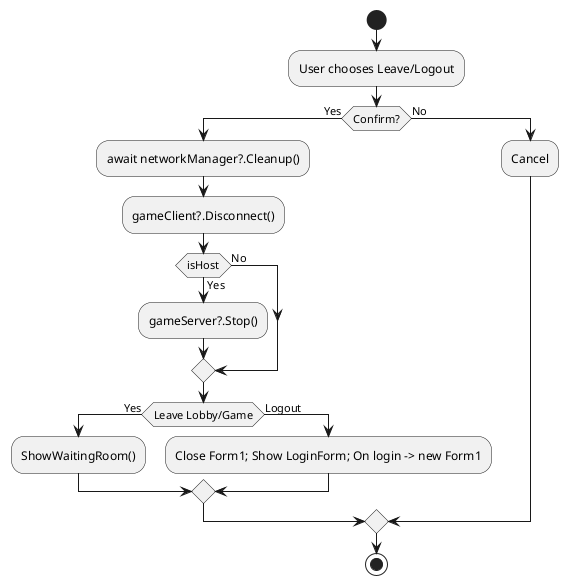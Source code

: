 @startuml
skinparam linetype ortho
start
:User chooses Leave/Logout;
if (Confirm?) then (Yes)
  :await networkManager?.Cleanup();
  :gameClient?.Disconnect();
  if (isHost) then (Yes)
    :gameServer?.Stop();
  else (No)
  endif
  if (Leave Lobby/Game) then (Yes)
    :ShowWaitingRoom();
  else (Logout)
    :Close Form1; Show LoginForm; On login -> new Form1;
  endif
else (No)
  :Cancel;
endif
stop
@enduml